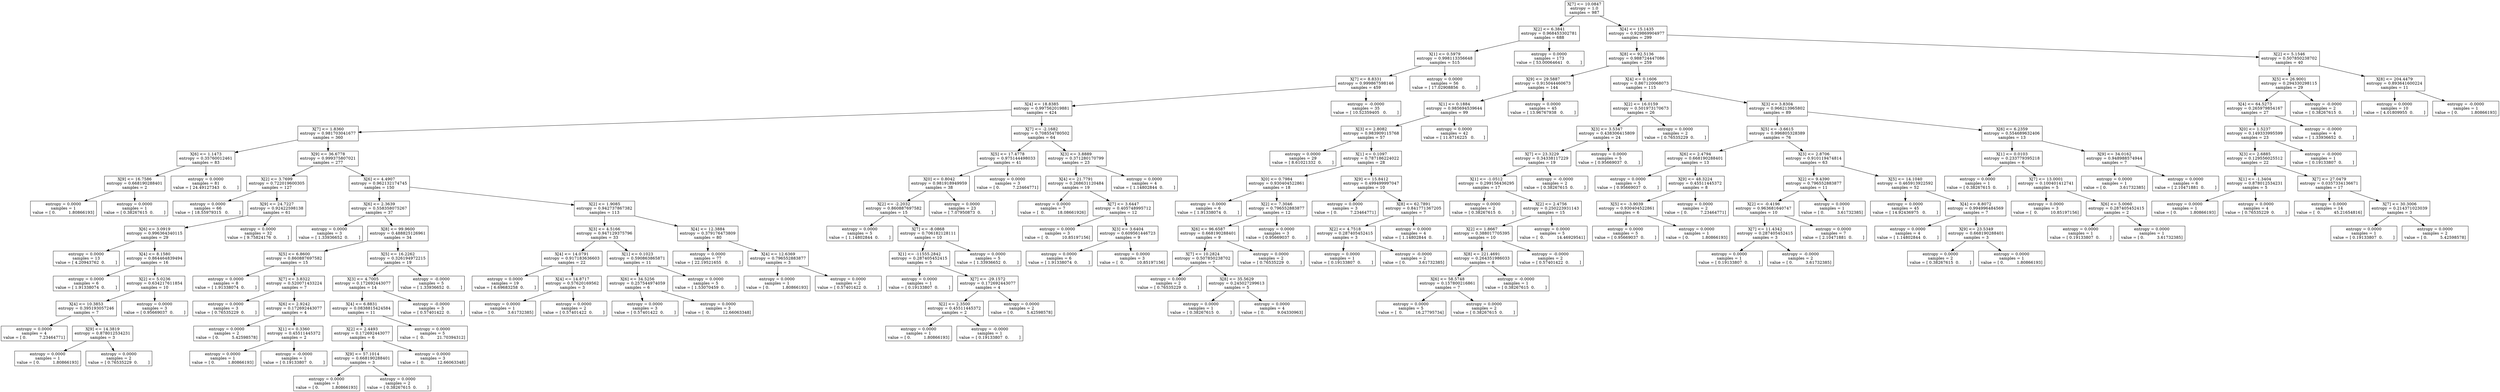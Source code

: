digraph Tree {
0 [label="X[7] <= 10.0847\nentropy = 1.0\nsamples = 987", shape="box"] ;
1 [label="X[2] <= 6.3841\nentropy = 0.968453302781\nsamples = 688", shape="box"] ;
0 -> 1 ;
2 [label="X[1] <= 0.5979\nentropy = 0.998113356648\nsamples = 515", shape="box"] ;
1 -> 2 ;
3 [label="X[7] <= 8.8331\nentropy = 0.999867598146\nsamples = 459", shape="box"] ;
2 -> 3 ;
4 [label="X[4] <= 18.8385\nentropy = 0.997562019881\nsamples = 424", shape="box"] ;
3 -> 4 ;
5 [label="X[7] <= 1.8360\nentropy = 0.981703041677\nsamples = 360", shape="box"] ;
4 -> 5 ;
6 [label="X[6] <= 1.1473\nentropy = 0.35760012461\nsamples = 83", shape="box"] ;
5 -> 6 ;
7 [label="X[9] <= 16.7586\nentropy = 0.668190288401\nsamples = 2", shape="box"] ;
6 -> 7 ;
8 [label="entropy = 0.0000\nsamples = 1\nvalue = [ 0.          1.80866193]", shape="box"] ;
7 -> 8 ;
9 [label="entropy = 0.0000\nsamples = 1\nvalue = [ 0.38267615  0.        ]", shape="box"] ;
7 -> 9 ;
10 [label="entropy = 0.0000\nsamples = 81\nvalue = [ 24.49127343   0.        ]", shape="box"] ;
6 -> 10 ;
11 [label="X[9] <= 36.6778\nentropy = 0.999375807021\nsamples = 277", shape="box"] ;
5 -> 11 ;
12 [label="X[2] <= 3.7699\nentropy = 0.722019600305\nsamples = 127", shape="box"] ;
11 -> 12 ;
13 [label="entropy = 0.0000\nsamples = 66\nvalue = [ 18.55979315   0.        ]", shape="box"] ;
12 -> 13 ;
14 [label="X[9] <= 24.7227\nentropy = 0.92422598138\nsamples = 61", shape="box"] ;
12 -> 14 ;
15 [label="X[6] <= 3.0919\nentropy = 0.996364340115\nsamples = 29", shape="box"] ;
14 -> 15 ;
16 [label="entropy = 0.0000\nsamples = 13\nvalue = [ 4.20943762  0.        ]", shape="box"] ;
15 -> 16 ;
17 [label="X[4] <= 8.1580\nentropy = 0.864464839494\nsamples = 16", shape="box"] ;
15 -> 17 ;
18 [label="entropy = 0.0000\nsamples = 6\nvalue = [ 1.91338074  0.        ]", shape="box"] ;
17 -> 18 ;
19 [label="X[2] <= 5.0236\nentropy = 0.634217611854\nsamples = 10", shape="box"] ;
17 -> 19 ;
20 [label="X[4] <= 10.3853\nentropy = 0.395193057246\nsamples = 7", shape="box"] ;
19 -> 20 ;
21 [label="entropy = 0.0000\nsamples = 4\nvalue = [ 0.          7.23464771]", shape="box"] ;
20 -> 21 ;
22 [label="X[9] <= 14.3819\nentropy = 0.878012534231\nsamples = 3", shape="box"] ;
20 -> 22 ;
23 [label="entropy = 0.0000\nsamples = 1\nvalue = [ 0.          1.80866193]", shape="box"] ;
22 -> 23 ;
24 [label="entropy = 0.0000\nsamples = 2\nvalue = [ 0.76535229  0.        ]", shape="box"] ;
22 -> 24 ;
25 [label="entropy = 0.0000\nsamples = 3\nvalue = [ 0.95669037  0.        ]", shape="box"] ;
19 -> 25 ;
26 [label="entropy = 0.0000\nsamples = 32\nvalue = [ 9.75824176  0.        ]", shape="box"] ;
14 -> 26 ;
27 [label="X[6] <= 4.4907\nentropy = 0.962132174745\nsamples = 150", shape="box"] ;
11 -> 27 ;
28 [label="X[6] <= 2.3639\nentropy = 0.558358075267\nsamples = 37", shape="box"] ;
27 -> 28 ;
29 [label="entropy = 0.0000\nsamples = 3\nvalue = [ 1.33936652  0.        ]", shape="box"] ;
28 -> 29 ;
30 [label="X[8] <= 99.9600\nentropy = 0.488825126961\nsamples = 34", shape="box"] ;
28 -> 30 ;
31 [label="X[5] <= 6.8600\nentropy = 0.860887697582\nsamples = 15", shape="box"] ;
30 -> 31 ;
32 [label="entropy = 0.0000\nsamples = 8\nvalue = [ 1.91338074  0.        ]", shape="box"] ;
31 -> 32 ;
33 [label="X[7] <= 3.8322\nentropy = 0.520071433224\nsamples = 7", shape="box"] ;
31 -> 33 ;
34 [label="entropy = 0.0000\nsamples = 3\nvalue = [ 0.76535229  0.        ]", shape="box"] ;
33 -> 34 ;
35 [label="X[6] <= 2.9242\nentropy = 0.172692443077\nsamples = 4", shape="box"] ;
33 -> 35 ;
36 [label="entropy = 0.0000\nsamples = 2\nvalue = [ 0.          5.42598578]", shape="box"] ;
35 -> 36 ;
37 [label="X[1] <= 0.3360\nentropy = 0.45511445372\nsamples = 2", shape="box"] ;
35 -> 37 ;
38 [label="entropy = 0.0000\nsamples = 1\nvalue = [ 0.          1.80866193]", shape="box"] ;
37 -> 38 ;
39 [label="entropy = -0.0000\nsamples = 1\nvalue = [ 0.19133807  0.        ]", shape="box"] ;
37 -> 39 ;
40 [label="X[5] <= 16.2262\nentropy = 0.326194972215\nsamples = 19", shape="box"] ;
30 -> 40 ;
41 [label="X[3] <= 4.7005\nentropy = 0.172692443077\nsamples = 14", shape="box"] ;
40 -> 41 ;
42 [label="X[4] <= 6.8831\nentropy = 0.0838815424584\nsamples = 11", shape="box"] ;
41 -> 42 ;
43 [label="X[2] <= 2.4493\nentropy = 0.172692443077\nsamples = 6", shape="box"] ;
42 -> 43 ;
44 [label="X[9] <= 57.1014\nentropy = 0.668190288401\nsamples = 3", shape="box"] ;
43 -> 44 ;
45 [label="entropy = 0.0000\nsamples = 1\nvalue = [ 0.          1.80866193]", shape="box"] ;
44 -> 45 ;
46 [label="entropy = 0.0000\nsamples = 2\nvalue = [ 0.38267615  0.        ]", shape="box"] ;
44 -> 46 ;
47 [label="entropy = 0.0000\nsamples = 3\nvalue = [  0.          12.66063348]", shape="box"] ;
43 -> 47 ;
48 [label="entropy = 0.0000\nsamples = 5\nvalue = [  0.          21.70394312]", shape="box"] ;
42 -> 48 ;
49 [label="entropy = -0.0000\nsamples = 3\nvalue = [ 0.57401422  0.        ]", shape="box"] ;
41 -> 49 ;
50 [label="entropy = -0.0000\nsamples = 5\nvalue = [ 1.33936652  0.        ]", shape="box"] ;
40 -> 50 ;
51 [label="X[2] <= 1.9085\nentropy = 0.942737867382\nsamples = 113", shape="box"] ;
27 -> 51 ;
52 [label="X[3] <= 4.5166\nentropy = 0.947129375796\nsamples = 33", shape="box"] ;
51 -> 52 ;
53 [label="X[4] <= 14.0791\nentropy = 0.917183636603\nsamples = 22", shape="box"] ;
52 -> 53 ;
54 [label="entropy = 0.0000\nsamples = 19\nvalue = [ 6.69683258  0.        ]", shape="box"] ;
53 -> 54 ;
55 [label="X[4] <= 14.8717\nentropy = 0.57620169562\nsamples = 3", shape="box"] ;
53 -> 55 ;
56 [label="entropy = 0.0000\nsamples = 1\nvalue = [ 0.          3.61732385]", shape="box"] ;
55 -> 56 ;
57 [label="entropy = 0.0000\nsamples = 2\nvalue = [ 0.57401422  0.        ]", shape="box"] ;
55 -> 57 ;
58 [label="X[1] <= 0.1023\nentropy = 0.590863865871\nsamples = 11", shape="box"] ;
52 -> 58 ;
59 [label="X[6] <= 34.5256\nentropy = 0.257544974059\nsamples = 6", shape="box"] ;
58 -> 59 ;
60 [label="entropy = 0.0000\nsamples = 3\nvalue = [ 0.57401422  0.        ]", shape="box"] ;
59 -> 60 ;
61 [label="entropy = 0.0000\nsamples = 3\nvalue = [  0.          12.66063348]", shape="box"] ;
59 -> 61 ;
62 [label="entropy = 0.0000\nsamples = 5\nvalue = [ 1.53070459  0.        ]", shape="box"] ;
58 -> 62 ;
63 [label="X[4] <= 12.3884\nentropy = 0.379176473809\nsamples = 80", shape="box"] ;
51 -> 63 ;
64 [label="entropy = 0.0000\nsamples = 77\nvalue = [ 22.19521655   0.        ]", shape="box"] ;
63 -> 64 ;
65 [label="X[4] <= 12.6369\nentropy = 0.796552883877\nsamples = 3", shape="box"] ;
63 -> 65 ;
66 [label="entropy = 0.0000\nsamples = 1\nvalue = [ 0.          1.80866193]", shape="box"] ;
65 -> 66 ;
67 [label="entropy = 0.0000\nsamples = 2\nvalue = [ 0.57401422  0.        ]", shape="box"] ;
65 -> 67 ;
68 [label="X[7] <= -2.1682\nentropy = 0.708554780502\nsamples = 64", shape="box"] ;
4 -> 68 ;
69 [label="X[5] <= 17.4778\nentropy = 0.975144498033\nsamples = 41", shape="box"] ;
68 -> 69 ;
70 [label="X[0] <= 0.8042\nentropy = 0.981918949959\nsamples = 38", shape="box"] ;
69 -> 70 ;
71 [label="X[2] <= -2.2032\nentropy = 0.860887697582\nsamples = 15", shape="box"] ;
70 -> 71 ;
72 [label="entropy = 0.0000\nsamples = 5\nvalue = [ 1.14802844  0.        ]", shape="box"] ;
71 -> 72 ;
73 [label="X[7] <= -8.0868\nentropy = 0.706182128111\nsamples = 10", shape="box"] ;
71 -> 73 ;
74 [label="X[1] <= -11555.2842\nentropy = 0.287405452415\nsamples = 5", shape="box"] ;
73 -> 74 ;
75 [label="entropy = 0.0000\nsamples = 1\nvalue = [ 0.19133807  0.        ]", shape="box"] ;
74 -> 75 ;
76 [label="X[7] <= -29.1572\nentropy = 0.172692443077\nsamples = 4", shape="box"] ;
74 -> 76 ;
77 [label="X[2] <= 2.3500\nentropy = 0.45511445372\nsamples = 2", shape="box"] ;
76 -> 77 ;
78 [label="entropy = 0.0000\nsamples = 1\nvalue = [ 0.          1.80866193]", shape="box"] ;
77 -> 78 ;
79 [label="entropy = -0.0000\nsamples = 1\nvalue = [ 0.19133807  0.        ]", shape="box"] ;
77 -> 79 ;
80 [label="entropy = 0.0000\nsamples = 2\nvalue = [ 0.          5.42598578]", shape="box"] ;
76 -> 80 ;
81 [label="entropy = 0.0000\nsamples = 5\nvalue = [ 1.33936652  0.        ]", shape="box"] ;
73 -> 81 ;
82 [label="entropy = 0.0000\nsamples = 23\nvalue = [ 7.07950873  0.        ]", shape="box"] ;
70 -> 82 ;
83 [label="entropy = 0.0000\nsamples = 3\nvalue = [ 0.          7.23464771]", shape="box"] ;
69 -> 83 ;
84 [label="X[3] <= 3.8889\nentropy = 0.371280170799\nsamples = 23", shape="box"] ;
68 -> 84 ;
85 [label="X[4] <= 21.7791\nentropy = 0.268631120484\nsamples = 19", shape="box"] ;
84 -> 85 ;
86 [label="entropy = 0.0000\nsamples = 7\nvalue = [  0.          18.08661926]", shape="box"] ;
85 -> 86 ;
87 [label="X[7] <= 3.6447\nentropy = 0.405748995712\nsamples = 12", shape="box"] ;
85 -> 87 ;
88 [label="entropy = 0.0000\nsamples = 3\nvalue = [  0.          10.85197156]", shape="box"] ;
87 -> 88 ;
89 [label="X[3] <= 3.6404\nentropy = 0.609561446723\nsamples = 9", shape="box"] ;
87 -> 89 ;
90 [label="entropy = 0.0000\nsamples = 6\nvalue = [ 1.91338074  0.        ]", shape="box"] ;
89 -> 90 ;
91 [label="entropy = 0.0000\nsamples = 3\nvalue = [  0.          10.85197156]", shape="box"] ;
89 -> 91 ;
92 [label="entropy = 0.0000\nsamples = 4\nvalue = [ 1.14802844  0.        ]", shape="box"] ;
84 -> 92 ;
93 [label="entropy = -0.0000\nsamples = 35\nvalue = [ 10.52359405   0.        ]", shape="box"] ;
3 -> 93 ;
94 [label="entropy = 0.0000\nsamples = 56\nvalue = [ 17.02908856   0.        ]", shape="box"] ;
2 -> 94 ;
95 [label="entropy = 0.0000\nsamples = 173\nvalue = [ 53.00064641   0.        ]", shape="box"] ;
1 -> 95 ;
96 [label="X[4] <= 15.1435\nentropy = 0.929869904977\nsamples = 299", shape="box"] ;
0 -> 96 ;
97 [label="X[8] <= 92.5136\nentropy = 0.988724447086\nsamples = 259", shape="box"] ;
96 -> 97 ;
98 [label="X[9] <= 29.5887\nentropy = 0.915044460673\nsamples = 144", shape="box"] ;
97 -> 98 ;
99 [label="X[1] <= 0.1884\nentropy = 0.985694539644\nsamples = 99", shape="box"] ;
98 -> 99 ;
100 [label="X[3] <= 2.8082\nentropy = 0.983909115768\nsamples = 57", shape="box"] ;
99 -> 100 ;
101 [label="entropy = 0.0000\nsamples = 29\nvalue = [ 8.61021332  0.        ]", shape="box"] ;
100 -> 101 ;
102 [label="X[1] <= 0.1097\nentropy = 0.787186224022\nsamples = 28", shape="box"] ;
100 -> 102 ;
103 [label="X[0] <= 0.7984\nentropy = 0.930404522861\nsamples = 18", shape="box"] ;
102 -> 103 ;
104 [label="entropy = 0.0000\nsamples = 6\nvalue = [ 1.91338074  0.        ]", shape="box"] ;
103 -> 104 ;
105 [label="X[2] <= 7.3046\nentropy = 0.796552883877\nsamples = 12", shape="box"] ;
103 -> 105 ;
106 [label="X[6] <= 96.6587\nentropy = 0.668190288401\nsamples = 9", shape="box"] ;
105 -> 106 ;
107 [label="X[7] <= 10.2824\nentropy = 0.507850238702\nsamples = 7", shape="box"] ;
106 -> 107 ;
108 [label="entropy = 0.0000\nsamples = 2\nvalue = [ 0.76535229  0.        ]", shape="box"] ;
107 -> 108 ;
109 [label="X[8] <= 35.5629\nentropy = 0.245027299613\nsamples = 5", shape="box"] ;
107 -> 109 ;
110 [label="entropy = 0.0000\nsamples = 1\nvalue = [ 0.38267615  0.        ]", shape="box"] ;
109 -> 110 ;
111 [label="entropy = 0.0000\nsamples = 4\nvalue = [ 0.          9.04330963]", shape="box"] ;
109 -> 111 ;
112 [label="entropy = 0.0000\nsamples = 2\nvalue = [ 0.76535229  0.        ]", shape="box"] ;
106 -> 112 ;
113 [label="entropy = 0.0000\nsamples = 3\nvalue = [ 0.95669037  0.        ]", shape="box"] ;
105 -> 113 ;
114 [label="X[9] <= 15.8412\nentropy = 0.499499997047\nsamples = 10", shape="box"] ;
102 -> 114 ;
115 [label="entropy = 0.0000\nsamples = 3\nvalue = [ 0.          7.23464771]", shape="box"] ;
114 -> 115 ;
116 [label="X[8] <= 62.7891\nentropy = 0.841771367205\nsamples = 7", shape="box"] ;
114 -> 116 ;
117 [label="X[2] <= 4.7518\nentropy = 0.287405452415\nsamples = 3", shape="box"] ;
116 -> 117 ;
118 [label="entropy = 0.0000\nsamples = 1\nvalue = [ 0.19133807  0.        ]", shape="box"] ;
117 -> 118 ;
119 [label="entropy = -0.0000\nsamples = 2\nvalue = [ 0.          3.61732385]", shape="box"] ;
117 -> 119 ;
120 [label="entropy = 0.0000\nsamples = 4\nvalue = [ 1.14802844  0.        ]", shape="box"] ;
116 -> 120 ;
121 [label="entropy = 0.0000\nsamples = 42\nvalue = [ 11.6716225   0.       ]", shape="box"] ;
99 -> 121 ;
122 [label="entropy = 0.0000\nsamples = 45\nvalue = [ 13.96767938   0.        ]", shape="box"] ;
98 -> 122 ;
123 [label="X[4] <= 0.1606\nentropy = 0.867120068073\nsamples = 115", shape="box"] ;
97 -> 123 ;
124 [label="X[2] <= 16.0159\nentropy = 0.501973170673\nsamples = 26", shape="box"] ;
123 -> 124 ;
125 [label="X[3] <= 3.5347\nentropy = 0.438306415809\nsamples = 24", shape="box"] ;
124 -> 125 ;
126 [label="X[7] <= 23.3229\nentropy = 0.34338117229\nsamples = 19", shape="box"] ;
125 -> 126 ;
127 [label="X[1] <= -1.0512\nentropy = 0.299156436295\nsamples = 17", shape="box"] ;
126 -> 127 ;
128 [label="entropy = 0.0000\nsamples = 2\nvalue = [ 0.38267615  0.        ]", shape="box"] ;
127 -> 128 ;
129 [label="X[2] <= 2.4756\nentropy = 0.250223931143\nsamples = 15", shape="box"] ;
127 -> 129 ;
130 [label="X[2] <= 1.8667\nentropy = 0.388017705395\nsamples = 10", shape="box"] ;
129 -> 130 ;
131 [label="X[8] <= 221.4691\nentropy = 0.264351986033\nsamples = 8", shape="box"] ;
130 -> 131 ;
132 [label="X[6] <= 58.5748\nentropy = 0.157800216861\nsamples = 7", shape="box"] ;
131 -> 132 ;
133 [label="entropy = 0.0000\nsamples = 5\nvalue = [  0.          16.27795734]", shape="box"] ;
132 -> 133 ;
134 [label="entropy = 0.0000\nsamples = 2\nvalue = [ 0.38267615  0.        ]", shape="box"] ;
132 -> 134 ;
135 [label="entropy = -0.0000\nsamples = 1\nvalue = [ 0.38267615  0.        ]", shape="box"] ;
131 -> 135 ;
136 [label="entropy = -0.0000\nsamples = 2\nvalue = [ 0.57401422  0.        ]", shape="box"] ;
130 -> 136 ;
137 [label="entropy = 0.0000\nsamples = 5\nvalue = [  0.          14.46929541]", shape="box"] ;
129 -> 137 ;
138 [label="entropy = -0.0000\nsamples = 2\nvalue = [ 0.38267615  0.        ]", shape="box"] ;
126 -> 138 ;
139 [label="entropy = 0.0000\nsamples = 5\nvalue = [ 0.95669037  0.        ]", shape="box"] ;
125 -> 139 ;
140 [label="entropy = 0.0000\nsamples = 2\nvalue = [ 0.76535229  0.        ]", shape="box"] ;
124 -> 140 ;
141 [label="X[3] <= 3.8304\nentropy = 0.966213965802\nsamples = 89", shape="box"] ;
123 -> 141 ;
142 [label="X[5] <= -3.6615\nentropy = 0.996805328389\nsamples = 76", shape="box"] ;
141 -> 142 ;
143 [label="X[6] <= 2.4794\nentropy = 0.668190288401\nsamples = 13", shape="box"] ;
142 -> 143 ;
144 [label="entropy = 0.0000\nsamples = 5\nvalue = [ 0.95669037  0.        ]", shape="box"] ;
143 -> 144 ;
145 [label="X[9] <= 48.3224\nentropy = 0.45511445372\nsamples = 8", shape="box"] ;
143 -> 145 ;
146 [label="X[5] <= -3.9039\nentropy = 0.930404522861\nsamples = 6", shape="box"] ;
145 -> 146 ;
147 [label="entropy = 0.0000\nsamples = 5\nvalue = [ 0.95669037  0.        ]", shape="box"] ;
146 -> 147 ;
148 [label="entropy = 0.0000\nsamples = 1\nvalue = [ 0.          1.80866193]", shape="box"] ;
146 -> 148 ;
149 [label="entropy = 0.0000\nsamples = 2\nvalue = [ 0.          7.23464771]", shape="box"] ;
145 -> 149 ;
150 [label="X[3] <= 2.8706\nentropy = 0.910119474814\nsamples = 63", shape="box"] ;
142 -> 150 ;
151 [label="X[2] <= 9.4390\nentropy = 0.796552883877\nsamples = 11", shape="box"] ;
150 -> 151 ;
152 [label="X[2] <= -0.4196\nentropy = 0.963681640747\nsamples = 10", shape="box"] ;
151 -> 152 ;
153 [label="X[7] <= 11.4342\nentropy = 0.287405452415\nsamples = 3", shape="box"] ;
152 -> 153 ;
154 [label="entropy = 0.0000\nsamples = 1\nvalue = [ 0.19133807  0.        ]", shape="box"] ;
153 -> 154 ;
155 [label="entropy = -0.0000\nsamples = 2\nvalue = [ 0.          3.61732385]", shape="box"] ;
153 -> 155 ;
156 [label="entropy = 0.0000\nsamples = 7\nvalue = [ 2.10471881  0.        ]", shape="box"] ;
152 -> 156 ;
157 [label="entropy = 0.0000\nsamples = 1\nvalue = [ 0.          3.61732385]", shape="box"] ;
151 -> 157 ;
158 [label="X[5] <= 14.1040\nentropy = 0.465913922592\nsamples = 52", shape="box"] ;
150 -> 158 ;
159 [label="entropy = 0.0000\nsamples = 45\nvalue = [ 14.92436975   0.        ]", shape="box"] ;
158 -> 159 ;
160 [label="X[4] <= 8.8072\nentropy = 0.994996484569\nsamples = 7", shape="box"] ;
158 -> 160 ;
161 [label="entropy = 0.0000\nsamples = 4\nvalue = [ 1.14802844  0.        ]", shape="box"] ;
160 -> 161 ;
162 [label="X[9] <= 23.5349\nentropy = 0.668190288401\nsamples = 3", shape="box"] ;
160 -> 162 ;
163 [label="entropy = 0.0000\nsamples = 2\nvalue = [ 0.38267615  0.        ]", shape="box"] ;
162 -> 163 ;
164 [label="entropy = 0.0000\nsamples = 1\nvalue = [ 0.          1.80866193]", shape="box"] ;
162 -> 164 ;
165 [label="X[6] <= 6.2359\nentropy = 0.554689632406\nsamples = 13", shape="box"] ;
141 -> 165 ;
166 [label="X[1] <= 0.0103\nentropy = 0.233779395218\nsamples = 6", shape="box"] ;
165 -> 166 ;
167 [label="entropy = 0.0000\nsamples = 1\nvalue = [ 0.38267615  0.        ]", shape="box"] ;
166 -> 167 ;
168 [label="X[7] <= 13.0001\nentropy = 0.100401412741\nsamples = 5", shape="box"] ;
166 -> 168 ;
169 [label="entropy = 0.0000\nsamples = 3\nvalue = [  0.          10.85197156]", shape="box"] ;
168 -> 169 ;
170 [label="X[6] <= 5.0060\nentropy = 0.287405452415\nsamples = 2", shape="box"] ;
168 -> 170 ;
171 [label="entropy = 0.0000\nsamples = 1\nvalue = [ 0.19133807  0.        ]", shape="box"] ;
170 -> 171 ;
172 [label="entropy = 0.0000\nsamples = 1\nvalue = [ 0.          3.61732385]", shape="box"] ;
170 -> 172 ;
173 [label="X[9] <= 34.0162\nentropy = 0.948988574944\nsamples = 7", shape="box"] ;
165 -> 173 ;
174 [label="entropy = 0.0000\nsamples = 1\nvalue = [ 0.          3.61732385]", shape="box"] ;
173 -> 174 ;
175 [label="entropy = 0.0000\nsamples = 6\nvalue = [ 2.10471881  0.        ]", shape="box"] ;
173 -> 175 ;
176 [label="X[2] <= 5.1546\nentropy = 0.507850238702\nsamples = 40", shape="box"] ;
96 -> 176 ;
177 [label="X[5] <= 26.9001\nentropy = 0.294330298115\nsamples = 29", shape="box"] ;
176 -> 177 ;
178 [label="X[4] <= 64.5273\nentropy = 0.265979854167\nsamples = 27", shape="box"] ;
177 -> 178 ;
179 [label="X[0] <= 1.5237\nentropy = 0.149333995599\nsamples = 23", shape="box"] ;
178 -> 179 ;
180 [label="X[3] <= 2.6885\nentropy = 0.129556025512\nsamples = 22", shape="box"] ;
179 -> 180 ;
181 [label="X[1] <= -1.3404\nentropy = 0.878012534231\nsamples = 5", shape="box"] ;
180 -> 181 ;
182 [label="entropy = 0.0000\nsamples = 1\nvalue = [ 0.          1.80866193]", shape="box"] ;
181 -> 182 ;
183 [label="entropy = 0.0000\nsamples = 4\nvalue = [ 0.76535229  0.        ]", shape="box"] ;
181 -> 183 ;
184 [label="X[7] <= 27.0479\nentropy = 0.0357334136671\nsamples = 17", shape="box"] ;
180 -> 184 ;
185 [label="entropy = 0.0000\nsamples = 14\nvalue = [  0.          45.21654816]", shape="box"] ;
184 -> 185 ;
186 [label="X[7] <= 30.3006\nentropy = 0.214371023039\nsamples = 3", shape="box"] ;
184 -> 186 ;
187 [label="entropy = 0.0000\nsamples = 1\nvalue = [ 0.19133807  0.        ]", shape="box"] ;
186 -> 187 ;
188 [label="entropy = 0.0000\nsamples = 2\nvalue = [ 0.          5.42598578]", shape="box"] ;
186 -> 188 ;
189 [label="entropy = -0.0000\nsamples = 1\nvalue = [ 0.19133807  0.        ]", shape="box"] ;
179 -> 189 ;
190 [label="entropy = -0.0000\nsamples = 4\nvalue = [ 1.33936652  0.        ]", shape="box"] ;
178 -> 190 ;
191 [label="entropy = -0.0000\nsamples = 2\nvalue = [ 0.38267615  0.        ]", shape="box"] ;
177 -> 191 ;
192 [label="X[8] <= 204.4479\nentropy = 0.893641600224\nsamples = 11", shape="box"] ;
176 -> 192 ;
193 [label="entropy = 0.0000\nsamples = 10\nvalue = [ 4.01809955  0.        ]", shape="box"] ;
192 -> 193 ;
194 [label="entropy = -0.0000\nsamples = 1\nvalue = [ 0.          1.80866193]", shape="box"] ;
192 -> 194 ;
}
